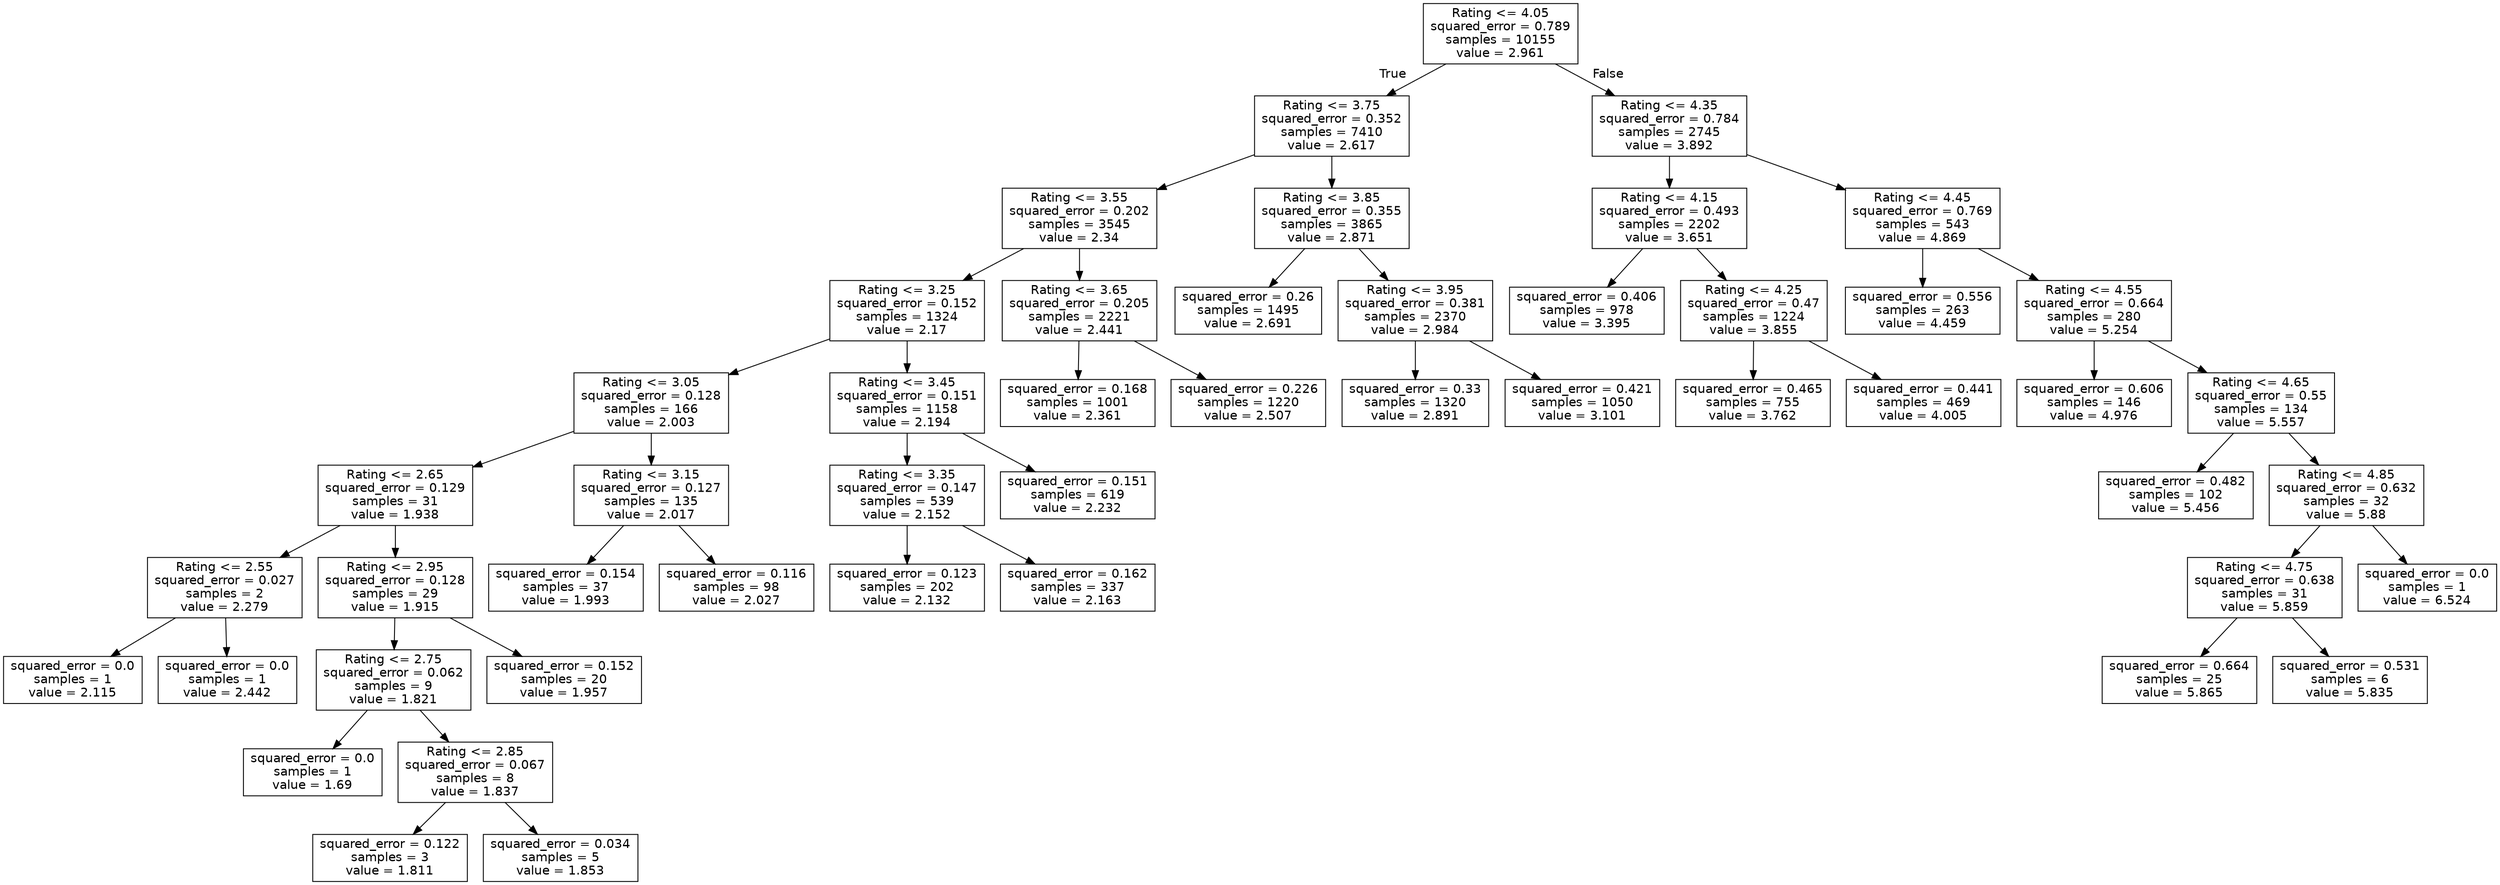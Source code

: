 digraph Tree {
node [shape=box, fontname="helvetica"] ;
edge [fontname="helvetica"] ;
0 [label="Rating <= 4.05\nsquared_error = 0.789\nsamples = 10155\nvalue = 2.961"] ;
1 [label="Rating <= 3.75\nsquared_error = 0.352\nsamples = 7410\nvalue = 2.617"] ;
0 -> 1 [labeldistance=2.5, labelangle=45, headlabel="True"] ;
2 [label="Rating <= 3.55\nsquared_error = 0.202\nsamples = 3545\nvalue = 2.34"] ;
1 -> 2 ;
3 [label="Rating <= 3.25\nsquared_error = 0.152\nsamples = 1324\nvalue = 2.17"] ;
2 -> 3 ;
4 [label="Rating <= 3.05\nsquared_error = 0.128\nsamples = 166\nvalue = 2.003"] ;
3 -> 4 ;
5 [label="Rating <= 2.65\nsquared_error = 0.129\nsamples = 31\nvalue = 1.938"] ;
4 -> 5 ;
6 [label="Rating <= 2.55\nsquared_error = 0.027\nsamples = 2\nvalue = 2.279"] ;
5 -> 6 ;
7 [label="squared_error = 0.0\nsamples = 1\nvalue = 2.115"] ;
6 -> 7 ;
8 [label="squared_error = 0.0\nsamples = 1\nvalue = 2.442"] ;
6 -> 8 ;
9 [label="Rating <= 2.95\nsquared_error = 0.128\nsamples = 29\nvalue = 1.915"] ;
5 -> 9 ;
10 [label="Rating <= 2.75\nsquared_error = 0.062\nsamples = 9\nvalue = 1.821"] ;
9 -> 10 ;
11 [label="squared_error = 0.0\nsamples = 1\nvalue = 1.69"] ;
10 -> 11 ;
12 [label="Rating <= 2.85\nsquared_error = 0.067\nsamples = 8\nvalue = 1.837"] ;
10 -> 12 ;
13 [label="squared_error = 0.122\nsamples = 3\nvalue = 1.811"] ;
12 -> 13 ;
14 [label="squared_error = 0.034\nsamples = 5\nvalue = 1.853"] ;
12 -> 14 ;
15 [label="squared_error = 0.152\nsamples = 20\nvalue = 1.957"] ;
9 -> 15 ;
16 [label="Rating <= 3.15\nsquared_error = 0.127\nsamples = 135\nvalue = 2.017"] ;
4 -> 16 ;
17 [label="squared_error = 0.154\nsamples = 37\nvalue = 1.993"] ;
16 -> 17 ;
18 [label="squared_error = 0.116\nsamples = 98\nvalue = 2.027"] ;
16 -> 18 ;
19 [label="Rating <= 3.45\nsquared_error = 0.151\nsamples = 1158\nvalue = 2.194"] ;
3 -> 19 ;
20 [label="Rating <= 3.35\nsquared_error = 0.147\nsamples = 539\nvalue = 2.152"] ;
19 -> 20 ;
21 [label="squared_error = 0.123\nsamples = 202\nvalue = 2.132"] ;
20 -> 21 ;
22 [label="squared_error = 0.162\nsamples = 337\nvalue = 2.163"] ;
20 -> 22 ;
23 [label="squared_error = 0.151\nsamples = 619\nvalue = 2.232"] ;
19 -> 23 ;
24 [label="Rating <= 3.65\nsquared_error = 0.205\nsamples = 2221\nvalue = 2.441"] ;
2 -> 24 ;
25 [label="squared_error = 0.168\nsamples = 1001\nvalue = 2.361"] ;
24 -> 25 ;
26 [label="squared_error = 0.226\nsamples = 1220\nvalue = 2.507"] ;
24 -> 26 ;
27 [label="Rating <= 3.85\nsquared_error = 0.355\nsamples = 3865\nvalue = 2.871"] ;
1 -> 27 ;
28 [label="squared_error = 0.26\nsamples = 1495\nvalue = 2.691"] ;
27 -> 28 ;
29 [label="Rating <= 3.95\nsquared_error = 0.381\nsamples = 2370\nvalue = 2.984"] ;
27 -> 29 ;
30 [label="squared_error = 0.33\nsamples = 1320\nvalue = 2.891"] ;
29 -> 30 ;
31 [label="squared_error = 0.421\nsamples = 1050\nvalue = 3.101"] ;
29 -> 31 ;
32 [label="Rating <= 4.35\nsquared_error = 0.784\nsamples = 2745\nvalue = 3.892"] ;
0 -> 32 [labeldistance=2.5, labelangle=-45, headlabel="False"] ;
33 [label="Rating <= 4.15\nsquared_error = 0.493\nsamples = 2202\nvalue = 3.651"] ;
32 -> 33 ;
34 [label="squared_error = 0.406\nsamples = 978\nvalue = 3.395"] ;
33 -> 34 ;
35 [label="Rating <= 4.25\nsquared_error = 0.47\nsamples = 1224\nvalue = 3.855"] ;
33 -> 35 ;
36 [label="squared_error = 0.465\nsamples = 755\nvalue = 3.762"] ;
35 -> 36 ;
37 [label="squared_error = 0.441\nsamples = 469\nvalue = 4.005"] ;
35 -> 37 ;
38 [label="Rating <= 4.45\nsquared_error = 0.769\nsamples = 543\nvalue = 4.869"] ;
32 -> 38 ;
39 [label="squared_error = 0.556\nsamples = 263\nvalue = 4.459"] ;
38 -> 39 ;
40 [label="Rating <= 4.55\nsquared_error = 0.664\nsamples = 280\nvalue = 5.254"] ;
38 -> 40 ;
41 [label="squared_error = 0.606\nsamples = 146\nvalue = 4.976"] ;
40 -> 41 ;
42 [label="Rating <= 4.65\nsquared_error = 0.55\nsamples = 134\nvalue = 5.557"] ;
40 -> 42 ;
43 [label="squared_error = 0.482\nsamples = 102\nvalue = 5.456"] ;
42 -> 43 ;
44 [label="Rating <= 4.85\nsquared_error = 0.632\nsamples = 32\nvalue = 5.88"] ;
42 -> 44 ;
45 [label="Rating <= 4.75\nsquared_error = 0.638\nsamples = 31\nvalue = 5.859"] ;
44 -> 45 ;
46 [label="squared_error = 0.664\nsamples = 25\nvalue = 5.865"] ;
45 -> 46 ;
47 [label="squared_error = 0.531\nsamples = 6\nvalue = 5.835"] ;
45 -> 47 ;
48 [label="squared_error = 0.0\nsamples = 1\nvalue = 6.524"] ;
44 -> 48 ;
}